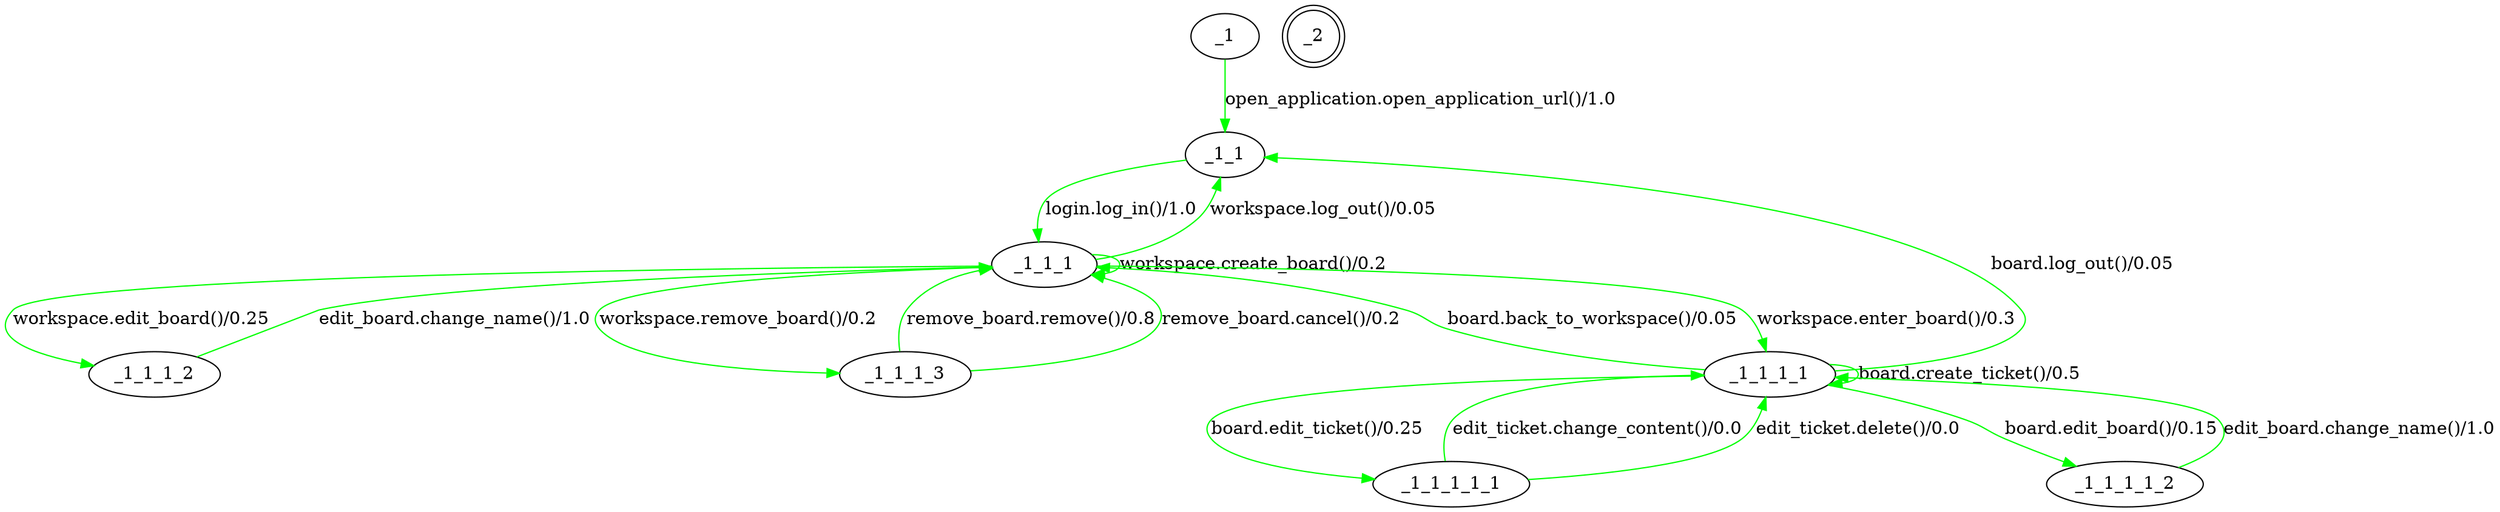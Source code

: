 digraph default_model {
//States
_1
_1_1
_1_1_1
_1_1_1_1
_1_1_1_2
_1_1_1_3
_1_1_1_1_1
_1_1_1_1_2
_2[shape = "doublecircle"]
//Transitions
_1 -> _1_1[ label = "open_application.open_application_url()/1.0", probability = "1.0", set_guard = "(u'', u'')", check_guard = "(u'', u'')", edge_id = "3faf37f1-df46-11e4-b6d9-6451064297e2" color = "green"]
_1_1 -> _1_1_1[ label = "login.log_in()/1.0", probability = "1.0", set_guard = "(u'', u'')", check_guard = "(u'', u'')", edge_id = "a2a5b0f1-df46-11e4-ae59-6451064297e2" color = "green"]
_1_1_1 -> _1_1_1_1[ label = "workspace.enter_board()/0.3", probability = "0.3", set_guard = "(u'', u'')", check_guard = "(u'board', u'true')", edge_id = "cc6fa0d0-df46-11e4-92c8-6451064297e2" color = "green"]
_1_1_1 -> _1_1_1_2[ label = "workspace.edit_board()/0.25", probability = "0.25", set_guard = "(u'', u'')", check_guard = "(u'board', u'true')", edge_id = "59dfb52f-df48-11e4-ab46-6451064297e2" color = "green"]
_1_1_1 -> _1_1_1_3[ label = "workspace.remove_board()/0.2", probability = "0.2", set_guard = "(u'', u'')", check_guard = "(u'board', u'true')", edge_id = "713efbf1-df48-11e4-bd21-6451064297e2" color = "green"]
_1_1_1_1 -> _1_1_1_1_1[ label = "board.edit_ticket()/0.25", probability = "0.25", set_guard = "(u'', u'')", check_guard = "(u'ticket', u'true')", edge_id = "81e4a710-df49-11e4-97af-6451064297e2" color = "green"]
_1_1_1_1 -> _1_1_1_1_2[ label = "board.edit_board()/0.15", probability = "0.15", set_guard = "(u'', u'')", check_guard = "(u'', u'')", edge_id = "6cff6b90-df4a-11e4-8f03-6451064297e2" color = "green"]
_1_1_1_2 -> _1_1_1[ label = "edit_board.change_name()/1.0", probability = "1.0", set_guard = "(u'', u'')", check_guard = "(u'', u'')", edge_id = "887324de-e286-11e4-8f07-6451064297e2" color = "green"]
_1_1_1_1_2 -> _1_1_1_1[ label = "edit_board.change_name()/1.0", probability = "1.0", set_guard = "(u'', u'')", check_guard = "(u'', u'')", edge_id = "b084fd21-e289-11e4-8a93-6451064297e2" color = "green"]
_1_1_1 -> _1_1[ label = "workspace.log_out()/0.05", probability = "0.05", set_guard = "(u'', u'')", check_guard = "(u'', u'')", edge_id = "3d7620b0-e28f-11e4-886c-6451064297e2" color = "green"]
_1_1_1 -> _1_1_1[ label = "workspace.create_board()/0.2", probability = "0.2", set_guard = "(u'board', u'true')", check_guard = "(u'', u'')", edge_id = "3d7620b1-e28f-11e4-9af5-6451064297e2" color = "green"]
_1_1_1_3 -> _1_1_1[ label = "remove_board.remove()/0.8", probability = "0.8", set_guard = "(u'board', u'false')", check_guard = "(u'', u'')", edge_id = "901e67f0-e28f-11e4-b4e5-6451064297e2" color = "green"]
_1_1_1_3 -> _1_1_1[ label = "remove_board.cancel()/0.2", probability = "0.2", set_guard = "(u'', u'')", check_guard = "(u'', u'')", edge_id = "901e67f1-e28f-11e4-8744-6451064297e2" color = "green"]
_1_1_1_1 -> _1_1[ label = "board.log_out()/0.05", probability = "0.05", set_guard = "(u'ticket', u'false')", check_guard = "(u'', u'')", edge_id = "09ab38c0-e298-11e4-9e13-6451064297e2" color = "green"]
_1_1_1_1 -> _1_1_1[ label = "board.back_to_workspace()/0.05", probability = "0.05", set_guard = "(u'ticket', u'false')", check_guard = "(u'', u'')", edge_id = "09acbf61-e298-11e4-9559-6451064297e2" color = "green"]
_1_1_1_1 -> _1_1_1_1[ label = "board.create_ticket()/0.5", probability = "0.5", set_guard = "(u'ticket', u'true')", check_guard = "(u'', u'')", edge_id = "09acbf62-e298-11e4-a400-6451064297e2" color = "green"]
_1_1_1_1_1 -> _1_1_1_1[ label = "edit_ticket.change_content()/0.0", probability = "0.0", set_guard = "(u'', u'')", check_guard = "(u'', u'')", edge_id = "7bd3c521-e298-11e4-9689-6451064297e2" color = "green"]
_1_1_1_1_1 -> _1_1_1_1[ label = "edit_ticket.delete()/0.0", probability = "0.0", set_guard = "(u'ticket', u'false')", check_guard = "(u'', u'')", edge_id = "7bd3c522-e298-11e4-921d-6451064297e2" color = "green"]
}